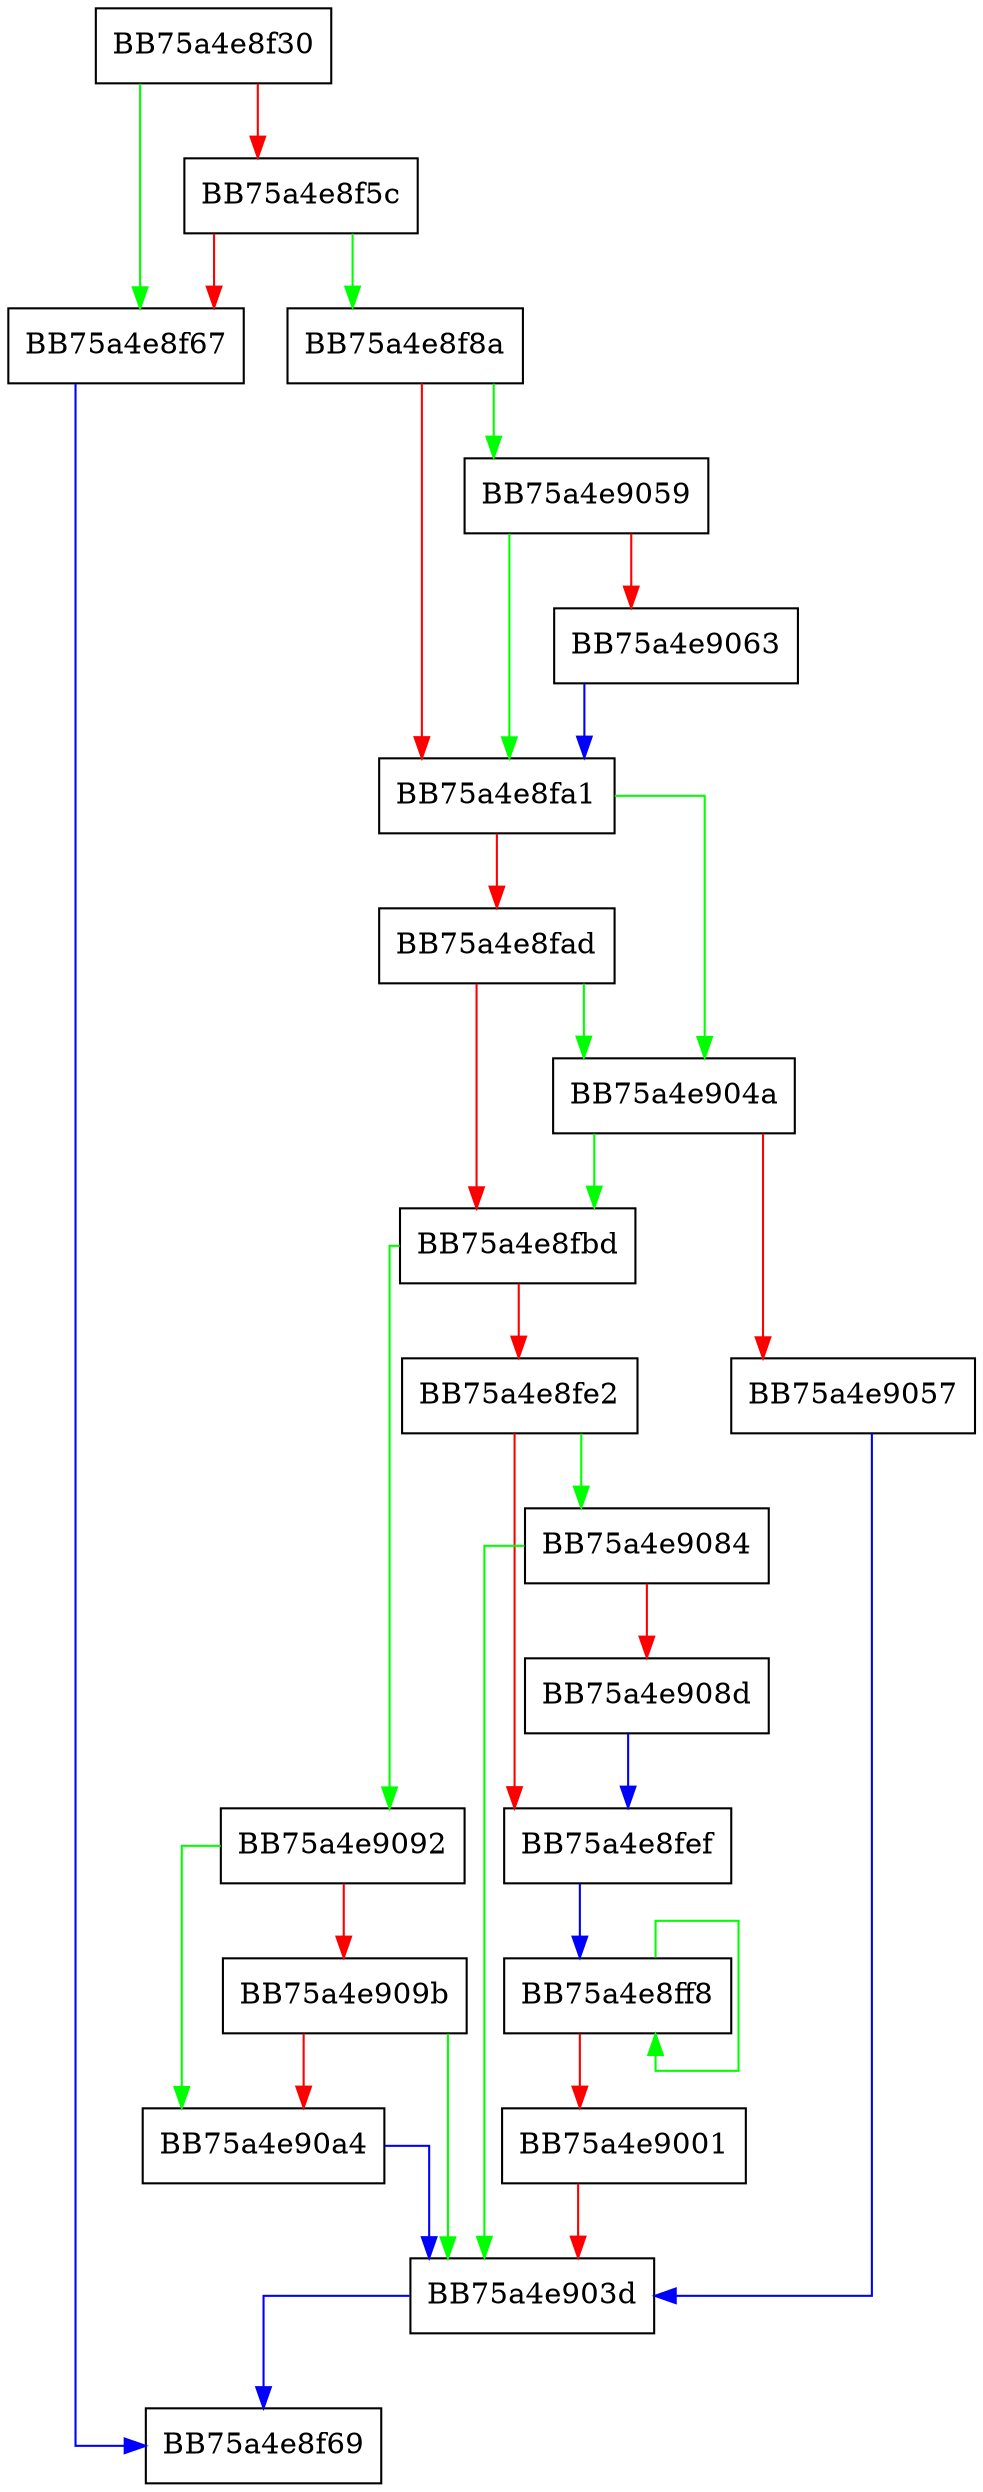 digraph scan_revmem {
  node [shape="box"];
  graph [splines=ortho];
  BB75a4e8f30 -> BB75a4e8f67 [color="green"];
  BB75a4e8f30 -> BB75a4e8f5c [color="red"];
  BB75a4e8f5c -> BB75a4e8f8a [color="green"];
  BB75a4e8f5c -> BB75a4e8f67 [color="red"];
  BB75a4e8f67 -> BB75a4e8f69 [color="blue"];
  BB75a4e8f8a -> BB75a4e9059 [color="green"];
  BB75a4e8f8a -> BB75a4e8fa1 [color="red"];
  BB75a4e8fa1 -> BB75a4e904a [color="green"];
  BB75a4e8fa1 -> BB75a4e8fad [color="red"];
  BB75a4e8fad -> BB75a4e904a [color="green"];
  BB75a4e8fad -> BB75a4e8fbd [color="red"];
  BB75a4e8fbd -> BB75a4e9092 [color="green"];
  BB75a4e8fbd -> BB75a4e8fe2 [color="red"];
  BB75a4e8fe2 -> BB75a4e9084 [color="green"];
  BB75a4e8fe2 -> BB75a4e8fef [color="red"];
  BB75a4e8fef -> BB75a4e8ff8 [color="blue"];
  BB75a4e8ff8 -> BB75a4e8ff8 [color="green"];
  BB75a4e8ff8 -> BB75a4e9001 [color="red"];
  BB75a4e9001 -> BB75a4e903d [color="red"];
  BB75a4e903d -> BB75a4e8f69 [color="blue"];
  BB75a4e904a -> BB75a4e8fbd [color="green"];
  BB75a4e904a -> BB75a4e9057 [color="red"];
  BB75a4e9057 -> BB75a4e903d [color="blue"];
  BB75a4e9059 -> BB75a4e8fa1 [color="green"];
  BB75a4e9059 -> BB75a4e9063 [color="red"];
  BB75a4e9063 -> BB75a4e8fa1 [color="blue"];
  BB75a4e9084 -> BB75a4e903d [color="green"];
  BB75a4e9084 -> BB75a4e908d [color="red"];
  BB75a4e908d -> BB75a4e8fef [color="blue"];
  BB75a4e9092 -> BB75a4e90a4 [color="green"];
  BB75a4e9092 -> BB75a4e909b [color="red"];
  BB75a4e909b -> BB75a4e903d [color="green"];
  BB75a4e909b -> BB75a4e90a4 [color="red"];
  BB75a4e90a4 -> BB75a4e903d [color="blue"];
}